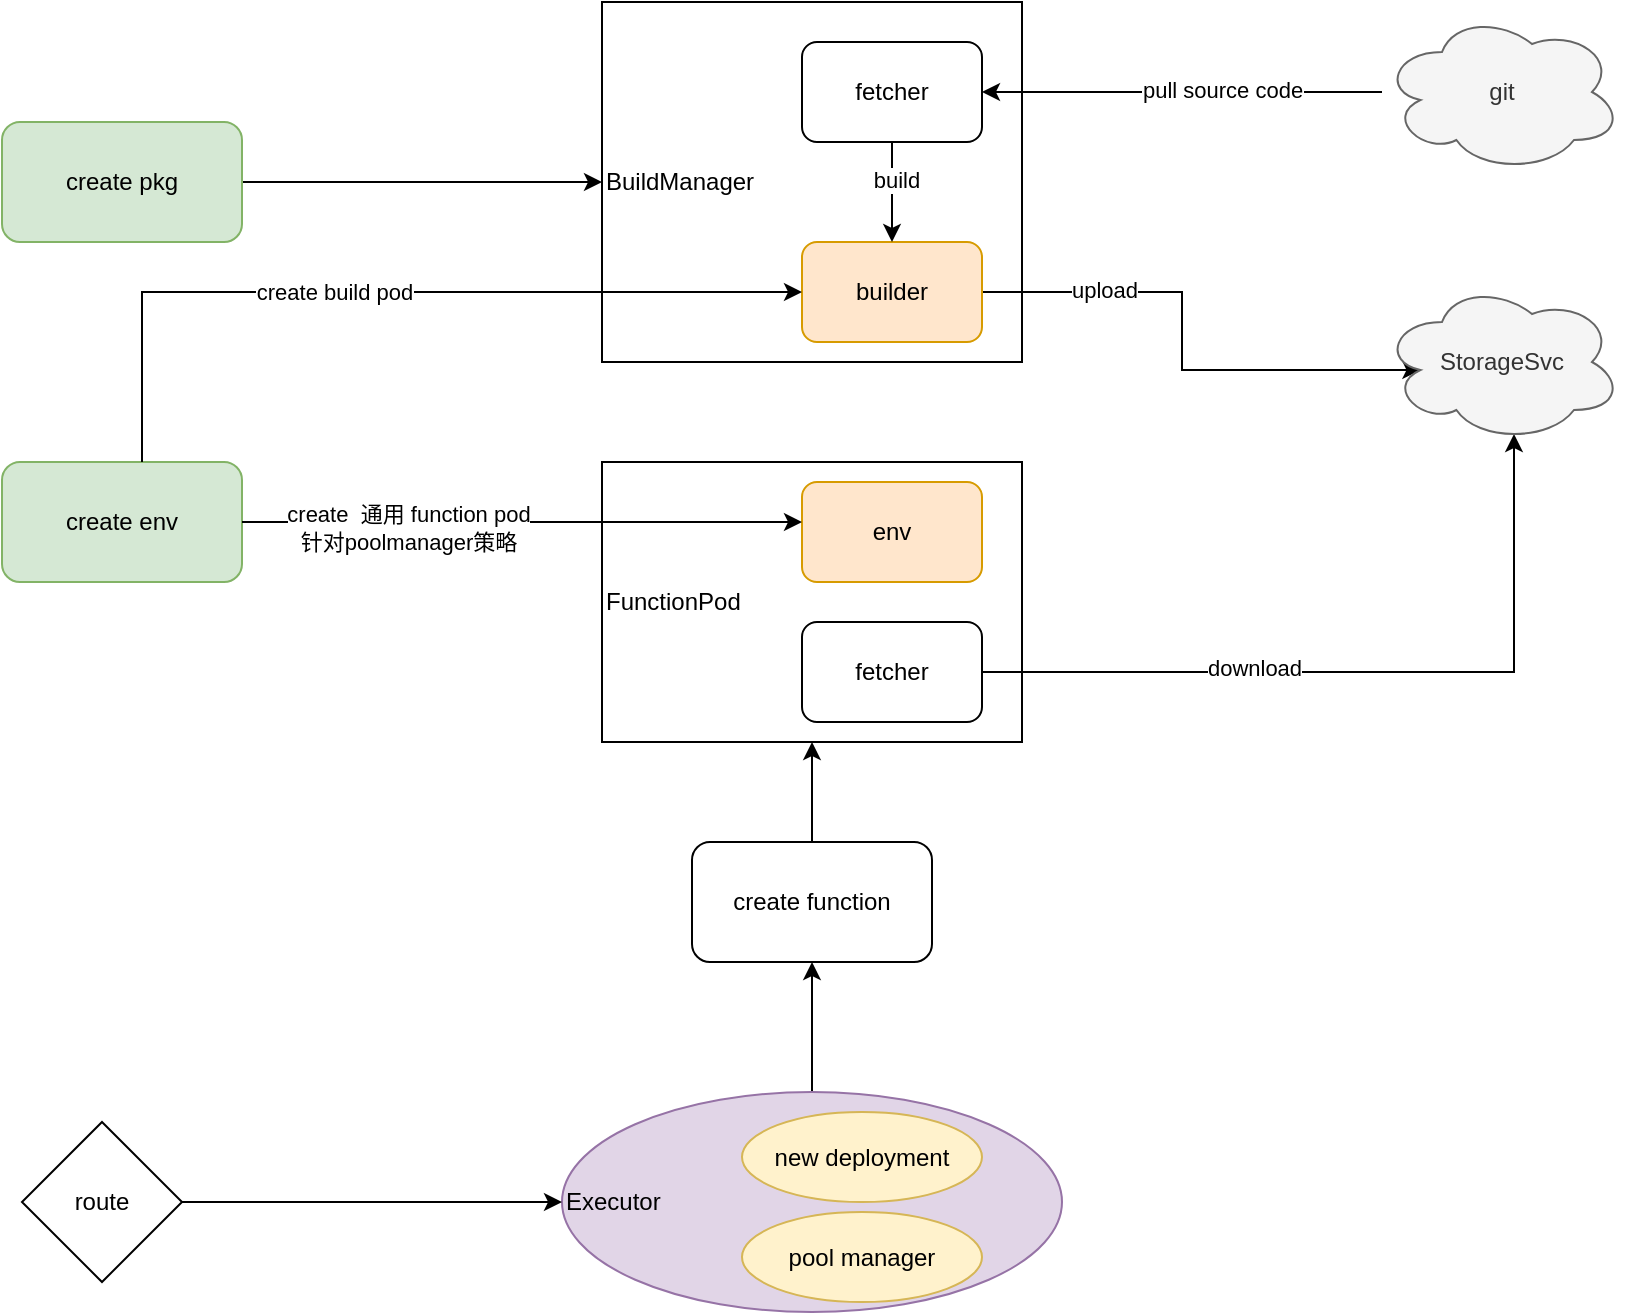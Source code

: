 <mxfile version="21.7.5" type="github">
  <diagram name="第 1 页" id="TU_cjNvHZZuvAgDjK81o">
    <mxGraphModel dx="1219" dy="648" grid="1" gridSize="10" guides="1" tooltips="1" connect="1" arrows="1" fold="1" page="1" pageScale="1" pageWidth="827" pageHeight="1169" math="0" shadow="0">
      <root>
        <mxCell id="0" />
        <mxCell id="1" parent="0" />
        <mxCell id="LdTVXtcN5Lso_y8slL73-22" style="edgeStyle=orthogonalEdgeStyle;rounded=0;orthogonalLoop=1;jettySize=auto;html=1;" edge="1" parent="1" source="LdTVXtcN5Lso_y8slL73-1" target="LdTVXtcN5Lso_y8slL73-3">
          <mxGeometry relative="1" as="geometry" />
        </mxCell>
        <mxCell id="LdTVXtcN5Lso_y8slL73-1" value="create pkg" style="rounded=1;whiteSpace=wrap;html=1;fillColor=#d5e8d4;strokeColor=#82b366;" vertex="1" parent="1">
          <mxGeometry x="30" y="130" width="120" height="60" as="geometry" />
        </mxCell>
        <mxCell id="LdTVXtcN5Lso_y8slL73-2" value="create env" style="rounded=1;whiteSpace=wrap;html=1;fillColor=#d5e8d4;strokeColor=#82b366;" vertex="1" parent="1">
          <mxGeometry x="30" y="300" width="120" height="60" as="geometry" />
        </mxCell>
        <mxCell id="LdTVXtcN5Lso_y8slL73-3" value="BuildManager" style="rounded=0;whiteSpace=wrap;html=1;align=left;" vertex="1" parent="1">
          <mxGeometry x="330" y="70" width="210" height="180" as="geometry" />
        </mxCell>
        <mxCell id="LdTVXtcN5Lso_y8slL73-16" style="edgeStyle=orthogonalEdgeStyle;rounded=0;orthogonalLoop=1;jettySize=auto;html=1;exitX=1;exitY=0.5;exitDx=0;exitDy=0;entryX=0.16;entryY=0.55;entryDx=0;entryDy=0;entryPerimeter=0;" edge="1" parent="1" source="LdTVXtcN5Lso_y8slL73-4" target="LdTVXtcN5Lso_y8slL73-12">
          <mxGeometry relative="1" as="geometry" />
        </mxCell>
        <mxCell id="LdTVXtcN5Lso_y8slL73-19" value="upload" style="edgeLabel;html=1;align=center;verticalAlign=middle;resizable=0;points=[];" vertex="1" connectable="0" parent="LdTVXtcN5Lso_y8slL73-16">
          <mxGeometry x="-0.528" y="1" relative="1" as="geometry">
            <mxPoint as="offset" />
          </mxGeometry>
        </mxCell>
        <mxCell id="LdTVXtcN5Lso_y8slL73-4" value="builder" style="rounded=1;whiteSpace=wrap;html=1;fillColor=#ffe6cc;strokeColor=#d79b00;" vertex="1" parent="1">
          <mxGeometry x="430" y="190" width="90" height="50" as="geometry" />
        </mxCell>
        <mxCell id="LdTVXtcN5Lso_y8slL73-15" style="edgeStyle=orthogonalEdgeStyle;rounded=0;orthogonalLoop=1;jettySize=auto;html=1;exitX=0.5;exitY=1;exitDx=0;exitDy=0;entryX=0.5;entryY=0;entryDx=0;entryDy=0;" edge="1" parent="1" source="LdTVXtcN5Lso_y8slL73-5" target="LdTVXtcN5Lso_y8slL73-4">
          <mxGeometry relative="1" as="geometry" />
        </mxCell>
        <mxCell id="LdTVXtcN5Lso_y8slL73-21" value="build" style="edgeLabel;html=1;align=center;verticalAlign=middle;resizable=0;points=[];" vertex="1" connectable="0" parent="LdTVXtcN5Lso_y8slL73-15">
          <mxGeometry x="-0.24" y="2" relative="1" as="geometry">
            <mxPoint as="offset" />
          </mxGeometry>
        </mxCell>
        <mxCell id="LdTVXtcN5Lso_y8slL73-5" value="fetcher" style="rounded=1;whiteSpace=wrap;html=1;" vertex="1" parent="1">
          <mxGeometry x="430" y="90" width="90" height="50" as="geometry" />
        </mxCell>
        <mxCell id="LdTVXtcN5Lso_y8slL73-6" value="FunctionPod" style="rounded=0;whiteSpace=wrap;html=1;align=left;" vertex="1" parent="1">
          <mxGeometry x="330" y="300" width="210" height="140" as="geometry" />
        </mxCell>
        <mxCell id="LdTVXtcN5Lso_y8slL73-7" value="env" style="rounded=1;whiteSpace=wrap;html=1;fillColor=#ffe6cc;strokeColor=#d79b00;" vertex="1" parent="1">
          <mxGeometry x="430" y="310" width="90" height="50" as="geometry" />
        </mxCell>
        <mxCell id="LdTVXtcN5Lso_y8slL73-17" style="edgeStyle=orthogonalEdgeStyle;rounded=0;orthogonalLoop=1;jettySize=auto;html=1;exitX=1;exitY=0.5;exitDx=0;exitDy=0;entryX=0.55;entryY=0.95;entryDx=0;entryDy=0;entryPerimeter=0;" edge="1" parent="1" source="LdTVXtcN5Lso_y8slL73-8" target="LdTVXtcN5Lso_y8slL73-12">
          <mxGeometry relative="1" as="geometry" />
        </mxCell>
        <mxCell id="LdTVXtcN5Lso_y8slL73-18" value="download" style="edgeLabel;html=1;align=center;verticalAlign=middle;resizable=0;points=[];" vertex="1" connectable="0" parent="LdTVXtcN5Lso_y8slL73-17">
          <mxGeometry x="-0.293" y="2" relative="1" as="geometry">
            <mxPoint as="offset" />
          </mxGeometry>
        </mxCell>
        <mxCell id="LdTVXtcN5Lso_y8slL73-8" value="fetcher" style="rounded=1;whiteSpace=wrap;html=1;" vertex="1" parent="1">
          <mxGeometry x="430" y="380" width="90" height="50" as="geometry" />
        </mxCell>
        <mxCell id="LdTVXtcN5Lso_y8slL73-12" value="StorageSvc" style="ellipse;shape=cloud;whiteSpace=wrap;html=1;fillColor=#f5f5f5;fontColor=#333333;strokeColor=#666666;" vertex="1" parent="1">
          <mxGeometry x="720" y="210" width="120" height="80" as="geometry" />
        </mxCell>
        <mxCell id="LdTVXtcN5Lso_y8slL73-14" style="edgeStyle=orthogonalEdgeStyle;rounded=0;orthogonalLoop=1;jettySize=auto;html=1;entryX=1;entryY=0.5;entryDx=0;entryDy=0;" edge="1" parent="1" source="LdTVXtcN5Lso_y8slL73-13" target="LdTVXtcN5Lso_y8slL73-5">
          <mxGeometry relative="1" as="geometry" />
        </mxCell>
        <mxCell id="LdTVXtcN5Lso_y8slL73-20" value="pull source code" style="edgeLabel;html=1;align=center;verticalAlign=middle;resizable=0;points=[];" vertex="1" connectable="0" parent="LdTVXtcN5Lso_y8slL73-14">
          <mxGeometry x="-0.2" y="-1" relative="1" as="geometry">
            <mxPoint as="offset" />
          </mxGeometry>
        </mxCell>
        <mxCell id="LdTVXtcN5Lso_y8slL73-13" value="git" style="ellipse;shape=cloud;whiteSpace=wrap;html=1;fillColor=#f5f5f5;fontColor=#333333;strokeColor=#666666;" vertex="1" parent="1">
          <mxGeometry x="720" y="75" width="120" height="80" as="geometry" />
        </mxCell>
        <mxCell id="LdTVXtcN5Lso_y8slL73-25" style="edgeStyle=orthogonalEdgeStyle;rounded=0;orthogonalLoop=1;jettySize=auto;html=1;entryX=0.5;entryY=1;entryDx=0;entryDy=0;" edge="1" parent="1" source="LdTVXtcN5Lso_y8slL73-24" target="LdTVXtcN5Lso_y8slL73-6">
          <mxGeometry relative="1" as="geometry" />
        </mxCell>
        <mxCell id="LdTVXtcN5Lso_y8slL73-24" value="create function" style="rounded=1;whiteSpace=wrap;html=1;" vertex="1" parent="1">
          <mxGeometry x="375" y="490" width="120" height="60" as="geometry" />
        </mxCell>
        <mxCell id="LdTVXtcN5Lso_y8slL73-32" style="edgeStyle=orthogonalEdgeStyle;rounded=0;orthogonalLoop=1;jettySize=auto;html=1;" edge="1" parent="1" source="LdTVXtcN5Lso_y8slL73-26" target="LdTVXtcN5Lso_y8slL73-24">
          <mxGeometry relative="1" as="geometry" />
        </mxCell>
        <mxCell id="LdTVXtcN5Lso_y8slL73-26" value="Executor" style="ellipse;whiteSpace=wrap;html=1;align=left;fillColor=#e1d5e7;strokeColor=#9673a6;" vertex="1" parent="1">
          <mxGeometry x="310" y="615" width="250" height="110" as="geometry" />
        </mxCell>
        <mxCell id="LdTVXtcN5Lso_y8slL73-27" value="new deployment" style="ellipse;whiteSpace=wrap;html=1;fillColor=#fff2cc;strokeColor=#d6b656;" vertex="1" parent="1">
          <mxGeometry x="400" y="625" width="120" height="45" as="geometry" />
        </mxCell>
        <mxCell id="LdTVXtcN5Lso_y8slL73-28" value="pool manager" style="ellipse;whiteSpace=wrap;html=1;fillColor=#fff2cc;strokeColor=#d6b656;" vertex="1" parent="1">
          <mxGeometry x="400" y="675" width="120" height="45" as="geometry" />
        </mxCell>
        <mxCell id="LdTVXtcN5Lso_y8slL73-31" style="edgeStyle=orthogonalEdgeStyle;rounded=0;orthogonalLoop=1;jettySize=auto;html=1;entryX=0;entryY=0.5;entryDx=0;entryDy=0;" edge="1" parent="1" source="LdTVXtcN5Lso_y8slL73-29" target="LdTVXtcN5Lso_y8slL73-26">
          <mxGeometry relative="1" as="geometry" />
        </mxCell>
        <mxCell id="LdTVXtcN5Lso_y8slL73-29" value="route" style="rhombus;whiteSpace=wrap;html=1;" vertex="1" parent="1">
          <mxGeometry x="40" y="630" width="80" height="80" as="geometry" />
        </mxCell>
        <mxCell id="LdTVXtcN5Lso_y8slL73-33" style="edgeStyle=orthogonalEdgeStyle;rounded=0;orthogonalLoop=1;jettySize=auto;html=1;entryX=0;entryY=0.5;entryDx=0;entryDy=0;" edge="1" parent="1" source="LdTVXtcN5Lso_y8slL73-2" target="LdTVXtcN5Lso_y8slL73-4">
          <mxGeometry relative="1" as="geometry">
            <Array as="points">
              <mxPoint x="100" y="215" />
            </Array>
          </mxGeometry>
        </mxCell>
        <mxCell id="LdTVXtcN5Lso_y8slL73-35" value="create build pod" style="edgeLabel;html=1;align=center;verticalAlign=middle;resizable=0;points=[];" vertex="1" connectable="0" parent="LdTVXtcN5Lso_y8slL73-33">
          <mxGeometry x="-0.128" relative="1" as="geometry">
            <mxPoint as="offset" />
          </mxGeometry>
        </mxCell>
        <mxCell id="LdTVXtcN5Lso_y8slL73-34" style="edgeStyle=orthogonalEdgeStyle;rounded=0;orthogonalLoop=1;jettySize=auto;html=1;" edge="1" parent="1" source="LdTVXtcN5Lso_y8slL73-2" target="LdTVXtcN5Lso_y8slL73-7">
          <mxGeometry relative="1" as="geometry">
            <Array as="points">
              <mxPoint x="100" y="335" />
            </Array>
          </mxGeometry>
        </mxCell>
        <mxCell id="LdTVXtcN5Lso_y8slL73-36" value="create&amp;nbsp; 通用 function pod&lt;br&gt;针对poolmanager策略" style="edgeLabel;html=1;align=center;verticalAlign=middle;resizable=0;points=[];" vertex="1" connectable="0" parent="LdTVXtcN5Lso_y8slL73-34">
          <mxGeometry x="-0.407" y="-3" relative="1" as="geometry">
            <mxPoint as="offset" />
          </mxGeometry>
        </mxCell>
      </root>
    </mxGraphModel>
  </diagram>
</mxfile>
